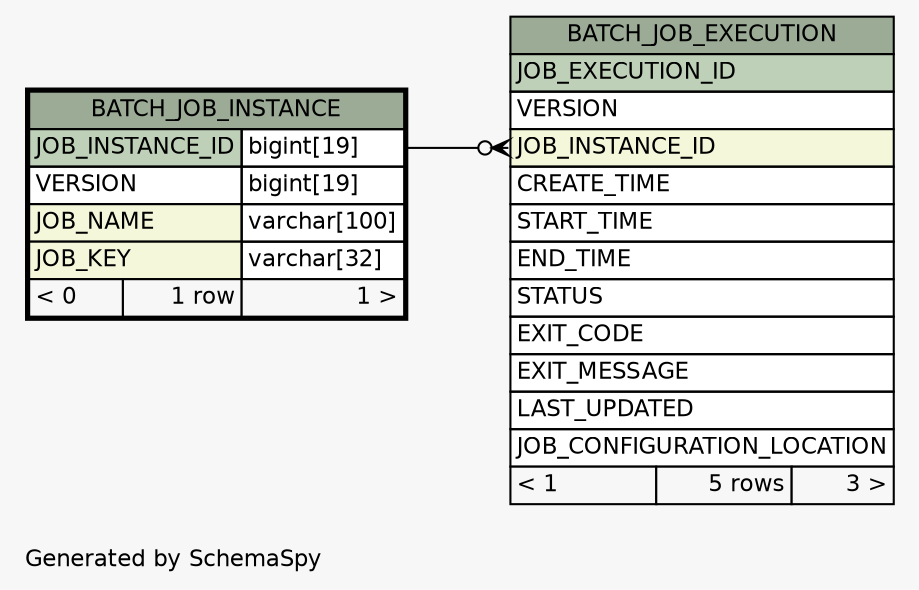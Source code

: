 // dot 2.36.0 on Mac OS X 10.10.2
// SchemaSpy rev 590
digraph "oneDegreeRelationshipsDiagram" {
  graph [
    rankdir="RL"
    bgcolor="#f7f7f7"
    label="\nGenerated by SchemaSpy"
    labeljust="l"
    nodesep="0.18"
    ranksep="0.46"
    fontname="Helvetica"
    fontsize="11"
  ];
  node [
    fontname="Helvetica"
    fontsize="11"
    shape="plaintext"
  ];
  edge [
    arrowsize="0.8"
  ];
  "BATCH_JOB_EXECUTION":"JOB_INSTANCE_ID":w -> "BATCH_JOB_INSTANCE":"JOB_INSTANCE_ID.type":e [arrowhead=none dir=back arrowtail=crowodot];
  "BATCH_JOB_EXECUTION" [
    label=<
    <TABLE BORDER="0" CELLBORDER="1" CELLSPACING="0" BGCOLOR="#ffffff">
      <TR><TD COLSPAN="3" BGCOLOR="#9bab96" ALIGN="CENTER">BATCH_JOB_EXECUTION</TD></TR>
      <TR><TD PORT="JOB_EXECUTION_ID" COLSPAN="3" BGCOLOR="#bed1b8" ALIGN="LEFT">JOB_EXECUTION_ID</TD></TR>
      <TR><TD PORT="VERSION" COLSPAN="3" ALIGN="LEFT">VERSION</TD></TR>
      <TR><TD PORT="JOB_INSTANCE_ID" COLSPAN="3" BGCOLOR="#f4f7da" ALIGN="LEFT">JOB_INSTANCE_ID</TD></TR>
      <TR><TD PORT="CREATE_TIME" COLSPAN="3" ALIGN="LEFT">CREATE_TIME</TD></TR>
      <TR><TD PORT="START_TIME" COLSPAN="3" ALIGN="LEFT">START_TIME</TD></TR>
      <TR><TD PORT="END_TIME" COLSPAN="3" ALIGN="LEFT">END_TIME</TD></TR>
      <TR><TD PORT="STATUS" COLSPAN="3" ALIGN="LEFT">STATUS</TD></TR>
      <TR><TD PORT="EXIT_CODE" COLSPAN="3" ALIGN="LEFT">EXIT_CODE</TD></TR>
      <TR><TD PORT="EXIT_MESSAGE" COLSPAN="3" ALIGN="LEFT">EXIT_MESSAGE</TD></TR>
      <TR><TD PORT="LAST_UPDATED" COLSPAN="3" ALIGN="LEFT">LAST_UPDATED</TD></TR>
      <TR><TD PORT="JOB_CONFIGURATION_LOCATION" COLSPAN="3" ALIGN="LEFT">JOB_CONFIGURATION_LOCATION</TD></TR>
      <TR><TD ALIGN="LEFT" BGCOLOR="#f7f7f7">&lt; 1</TD><TD ALIGN="RIGHT" BGCOLOR="#f7f7f7">5 rows</TD><TD ALIGN="RIGHT" BGCOLOR="#f7f7f7">3 &gt;</TD></TR>
    </TABLE>>
    URL="BATCH_JOB_EXECUTION.html"
    tooltip="BATCH_JOB_EXECUTION"
  ];
  "BATCH_JOB_INSTANCE" [
    label=<
    <TABLE BORDER="2" CELLBORDER="1" CELLSPACING="0" BGCOLOR="#ffffff">
      <TR><TD COLSPAN="3" BGCOLOR="#9bab96" ALIGN="CENTER">BATCH_JOB_INSTANCE</TD></TR>
      <TR><TD PORT="JOB_INSTANCE_ID" COLSPAN="2" BGCOLOR="#bed1b8" ALIGN="LEFT">JOB_INSTANCE_ID</TD><TD PORT="JOB_INSTANCE_ID.type" ALIGN="LEFT">bigint[19]</TD></TR>
      <TR><TD PORT="VERSION" COLSPAN="2" ALIGN="LEFT">VERSION</TD><TD PORT="VERSION.type" ALIGN="LEFT">bigint[19]</TD></TR>
      <TR><TD PORT="JOB_NAME" COLSPAN="2" BGCOLOR="#f4f7da" ALIGN="LEFT">JOB_NAME</TD><TD PORT="JOB_NAME.type" ALIGN="LEFT">varchar[100]</TD></TR>
      <TR><TD PORT="JOB_KEY" COLSPAN="2" BGCOLOR="#f4f7da" ALIGN="LEFT">JOB_KEY</TD><TD PORT="JOB_KEY.type" ALIGN="LEFT">varchar[32]</TD></TR>
      <TR><TD ALIGN="LEFT" BGCOLOR="#f7f7f7">&lt; 0</TD><TD ALIGN="RIGHT" BGCOLOR="#f7f7f7">1 row</TD><TD ALIGN="RIGHT" BGCOLOR="#f7f7f7">1 &gt;</TD></TR>
    </TABLE>>
    URL="BATCH_JOB_INSTANCE.html"
    tooltip="BATCH_JOB_INSTANCE"
  ];
}
